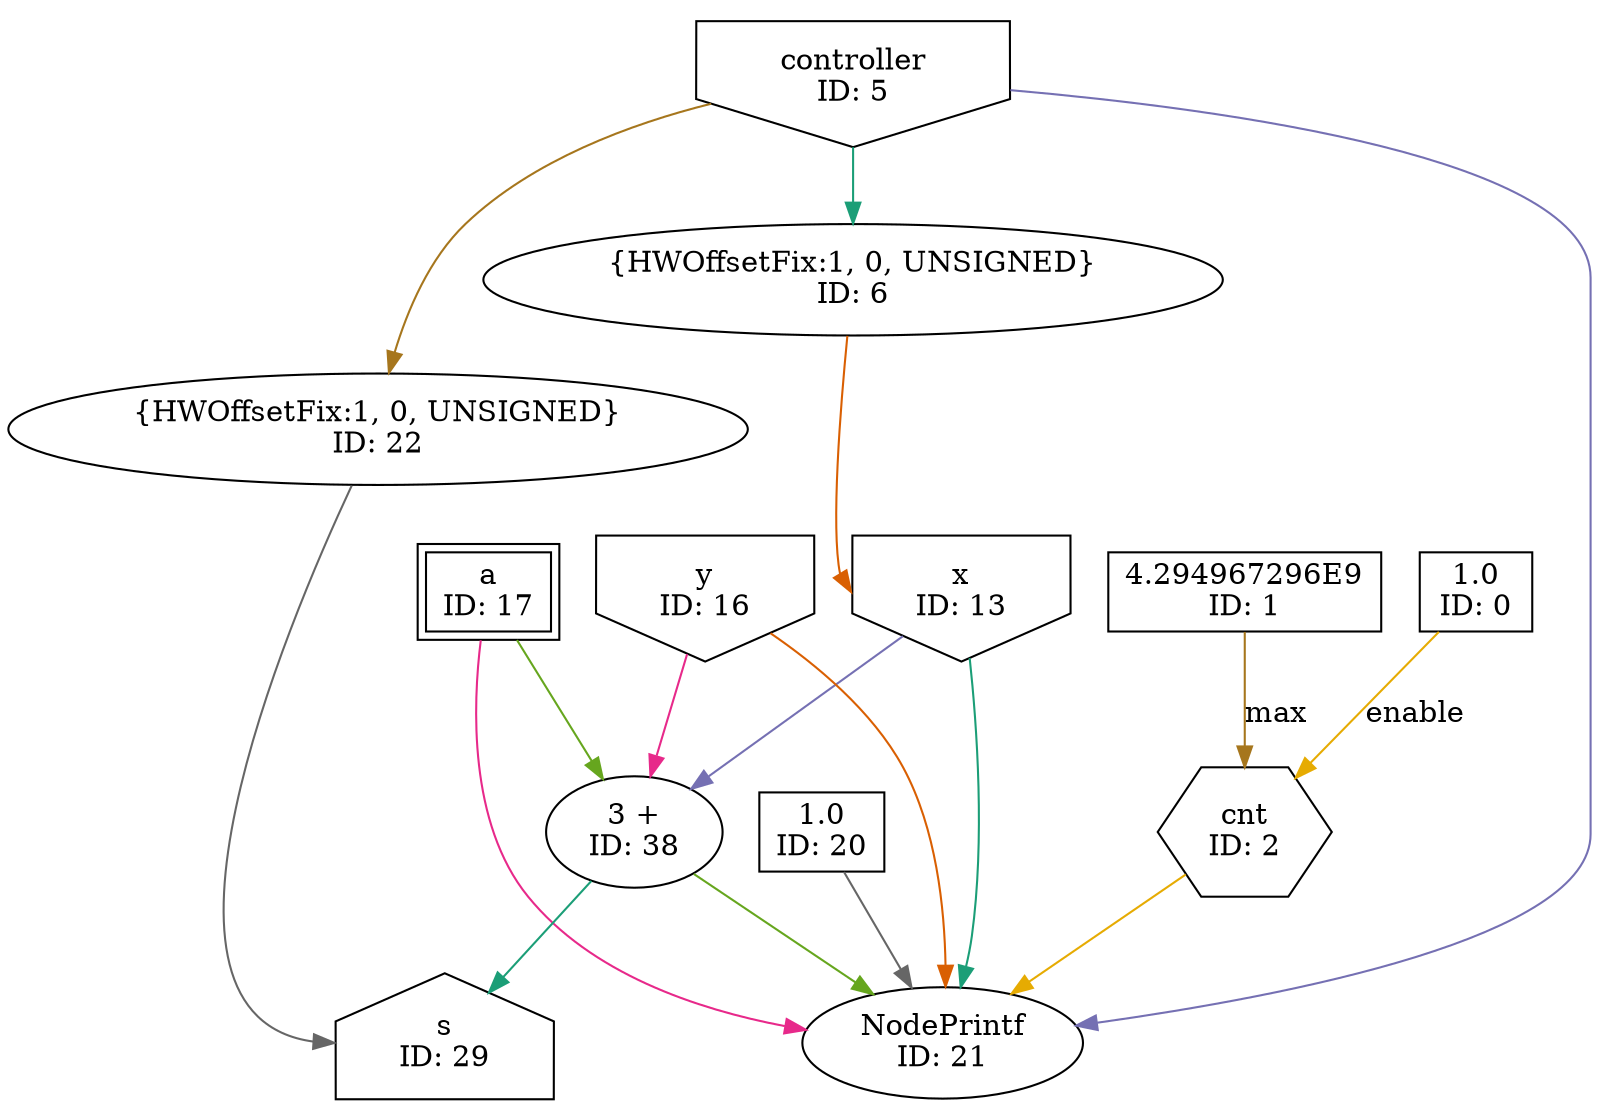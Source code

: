 digraph QueueKernel_tapnfold_1{
	NodeConstantRawBits20 [shape=box, label="1.0\nID: 20"];
	NodeInput5 [shape=invhouse, label="controller\nID: 5"];
	NodeCast6 [label="{HWOffsetFix:1, 0, UNSIGNED}\nID: 6"];
	NodeInput13 [shape=invhouse, label="x\nID: 13"];
	NodeInput16 [shape=invhouse, label="y\nID: 16"];
	NodeInputMappedReg17 [shape=box, peripheries=2, label="a\nID: 17"];
	NodeTriAdd38 [label="3 +\nID: 38"];
	NodeConstantDouble0 [shape=box, label="1.0\nID: 0"];
	NodeConstantRawBits1 [shape=box, label="4.294967296E9\nID: 1"];
	NodeCounterV12 [shape=hexagon, label="cnt\nID: 2"];
	NodePrintf21 [label="NodePrintf\nID: 21"];
	NodeCast22 [label="{HWOffsetFix:1, 0, UNSIGNED}\nID: 22"];
	NodeOutput29 [shape=house, label="s\nID: 29"];
	NodeInput5 -> NodeCast6[color="/dark28/1" photon_data="EDGE,SrcNode:5,SrcNodePort:data"];
	NodeCast6 -> NodeInput13[headport="w" color="/dark28/2" ];
	NodeInput13 -> NodeTriAdd38[color="/dark28/3" photon_data="EDGE,SrcNode:13,SrcNodePort:data"];
	NodeInput16 -> NodeTriAdd38[color="/dark28/4" photon_data="EDGE,SrcNode:16,SrcNodePort:data"];
	NodeInputMappedReg17 -> NodeTriAdd38[color="/dark28/5" photon_data="EDGE,SrcNode:17,SrcNodePort:a"];
	NodeConstantDouble0 -> NodeCounterV12[label="enable" color="/dark28/6" photon_data="EDGE,SrcNode:0,SrcNodePort:value"];
	NodeConstantRawBits1 -> NodeCounterV12[label="max" color="/dark28/7" photon_data="EDGE,SrcNode:1,SrcNodePort:value"];
	NodeConstantRawBits20 -> NodePrintf21[color="/dark28/8" photon_data="EDGE,SrcNode:20,SrcNodePort:value"];
	NodeInput13 -> NodePrintf21[color="/dark28/1" photon_data="EDGE,SrcNode:13,SrcNodePort:data"];
	NodeInput16 -> NodePrintf21[color="/dark28/2" photon_data="EDGE,SrcNode:16,SrcNodePort:data"];
	NodeInput5 -> NodePrintf21[color="/dark28/3" photon_data="EDGE,SrcNode:5,SrcNodePort:data"];
	NodeInputMappedReg17 -> NodePrintf21[color="/dark28/4" photon_data="EDGE,SrcNode:17,SrcNodePort:a"];
	NodeTriAdd38 -> NodePrintf21[color="/dark28/5" photon_data="EDGE,SrcNode:38,SrcNodePort:result"];
	NodeCounterV12 -> NodePrintf21[color="/dark28/6" photon_data="EDGE,SrcNode:2,SrcNodePort:count"];
	NodeInput5 -> NodeCast22[color="/dark28/7" photon_data="EDGE,SrcNode:5,SrcNodePort:data"];
	NodeCast22 -> NodeOutput29[headport="w" color="/dark28/8" ];
	NodeTriAdd38 -> NodeOutput29[color="/dark28/1" photon_data="EDGE,SrcNode:38,SrcNodePort:result"];
}
